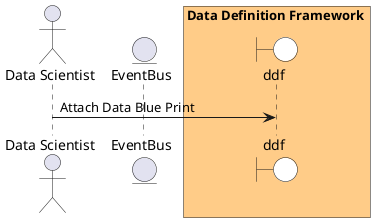 @startuml

actor "Data Scientist"


entity EventBus

box Data Definition Framework #ffcc88
    boundary ddf #white
end box



"Data Scientist" -> ddf: Attach Data Blue Print



@enduml
